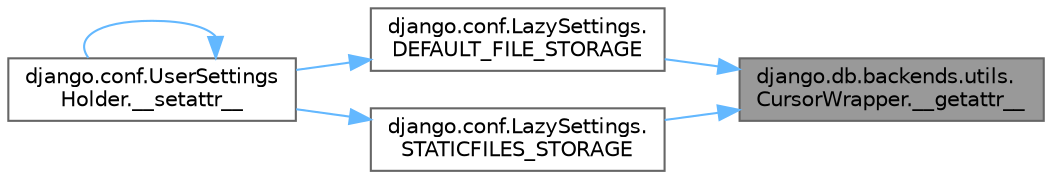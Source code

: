 digraph "django.db.backends.utils.CursorWrapper.__getattr__"
{
 // LATEX_PDF_SIZE
  bgcolor="transparent";
  edge [fontname=Helvetica,fontsize=10,labelfontname=Helvetica,labelfontsize=10];
  node [fontname=Helvetica,fontsize=10,shape=box,height=0.2,width=0.4];
  rankdir="RL";
  Node1 [id="Node000001",label="django.db.backends.utils.\lCursorWrapper.__getattr__",height=0.2,width=0.4,color="gray40", fillcolor="grey60", style="filled", fontcolor="black",tooltip=" "];
  Node1 -> Node2 [id="edge1_Node000001_Node000002",dir="back",color="steelblue1",style="solid",tooltip=" "];
  Node2 [id="Node000002",label="django.conf.LazySettings.\lDEFAULT_FILE_STORAGE",height=0.2,width=0.4,color="grey40", fillcolor="white", style="filled",URL="$classdjango_1_1conf_1_1_lazy_settings.html#a262999dfae4088a806facff7288a28b2",tooltip=" "];
  Node2 -> Node3 [id="edge2_Node000002_Node000003",dir="back",color="steelblue1",style="solid",tooltip=" "];
  Node3 [id="Node000003",label="django.conf.UserSettings\lHolder.__setattr__",height=0.2,width=0.4,color="grey40", fillcolor="white", style="filled",URL="$classdjango_1_1conf_1_1_user_settings_holder.html#ab7fbd1f7ca5be36af1f08f8cc543bd40",tooltip=" "];
  Node3 -> Node3 [id="edge3_Node000003_Node000003",dir="back",color="steelblue1",style="solid",tooltip=" "];
  Node1 -> Node4 [id="edge4_Node000001_Node000004",dir="back",color="steelblue1",style="solid",tooltip=" "];
  Node4 [id="Node000004",label="django.conf.LazySettings.\lSTATICFILES_STORAGE",height=0.2,width=0.4,color="grey40", fillcolor="white", style="filled",URL="$classdjango_1_1conf_1_1_lazy_settings.html#acf7e82a80fdd6a53ad31cd5f784aaaf7",tooltip=" "];
  Node4 -> Node3 [id="edge5_Node000004_Node000003",dir="back",color="steelblue1",style="solid",tooltip=" "];
}

